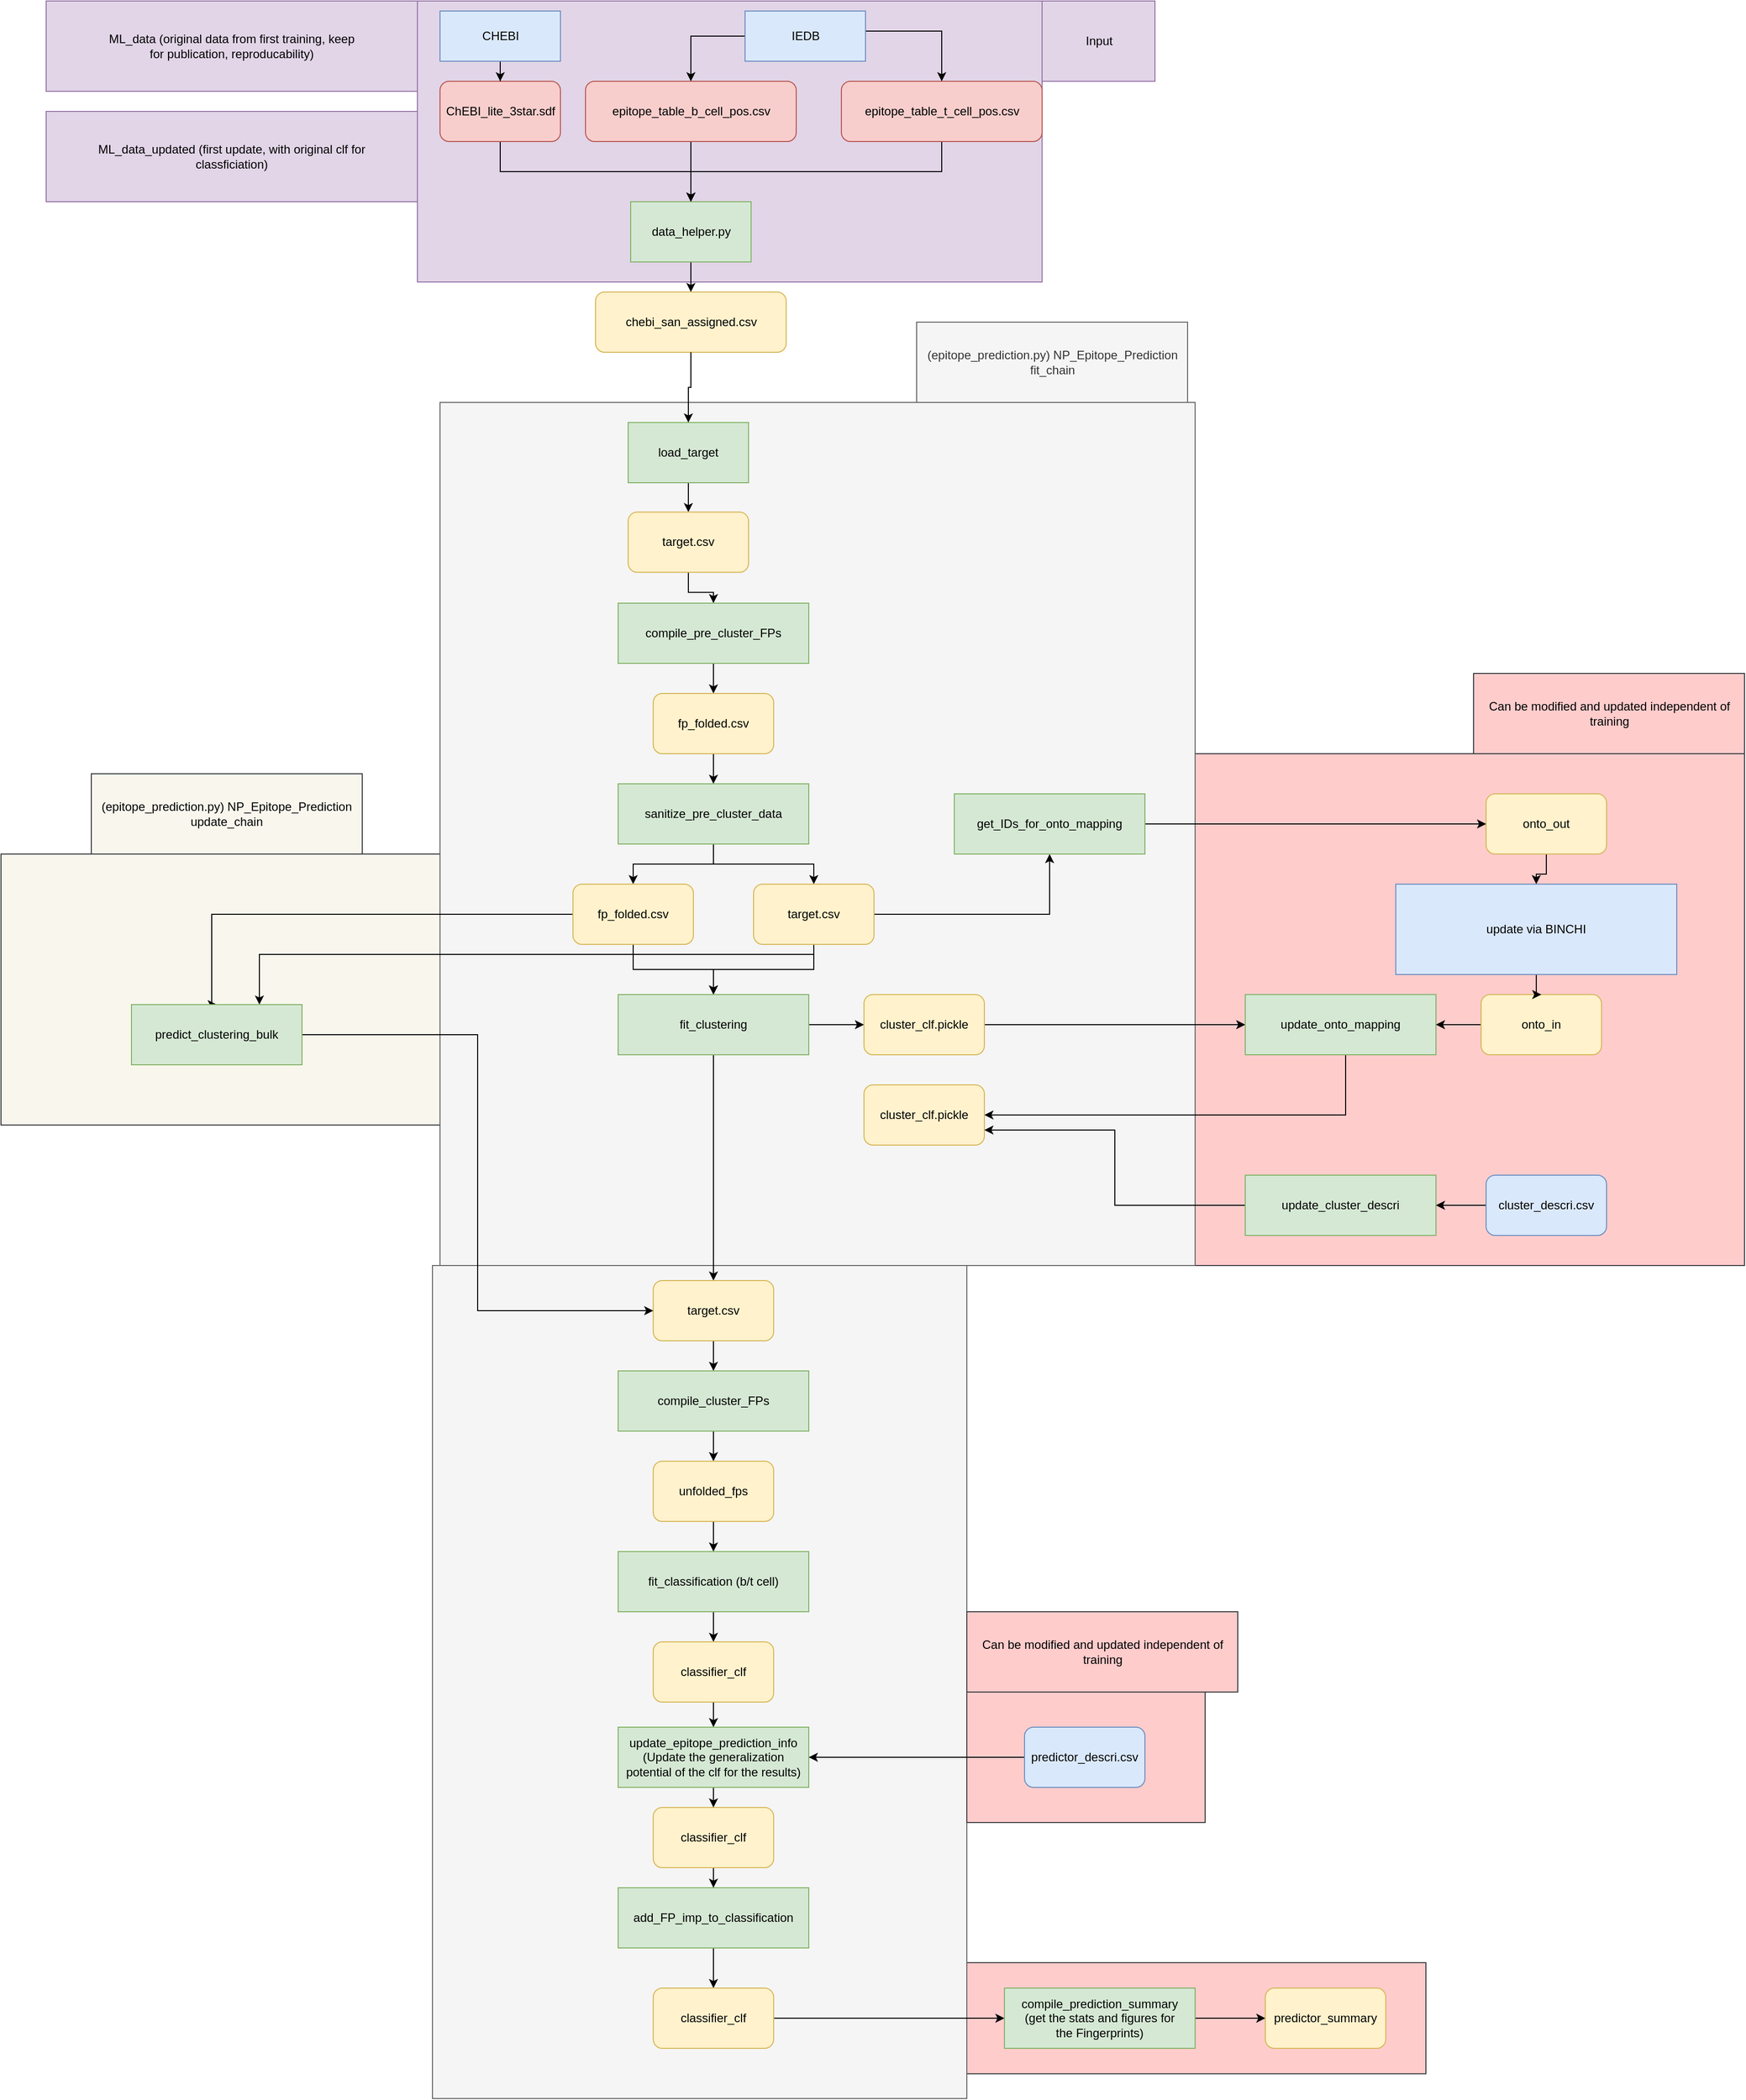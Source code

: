 <mxfile version="12.6.5" type="device"><diagram id="v42yqU_wJccwrDfe3g22" name="Page-1"><mxGraphModel dx="2205" dy="958" grid="1" gridSize="10" guides="1" tooltips="1" connect="1" arrows="1" fold="1" page="1" pageScale="1" pageWidth="850" pageHeight="1100" math="0" shadow="0"><root><mxCell id="0"/><mxCell id="1" parent="0"/><mxCell id="EV8JF4BcdDpDNhx70Fzv-6" value="" style="whiteSpace=wrap;html=1;fillColor=#e1d5e7;strokeColor=#9673a6;" parent="1" vertex="1"><mxGeometry x="45" y="10" width="622.5" height="280" as="geometry"/></mxCell><mxCell id="EV8JF4BcdDpDNhx70Fzv-5" value="" style="whiteSpace=wrap;html=1;fillColor=#ffcccc;strokeColor=#36393d;" parent="1" vertex="1"><mxGeometry x="592.5" y="1964.65" width="457.5" height="110.71" as="geometry"/></mxCell><mxCell id="MuziYUPSG6fZanK1Pik6-85" value="" style="whiteSpace=wrap;html=1;fillColor=#ffcccc;strokeColor=#36393d;" parent="1" vertex="1"><mxGeometry x="820" y="760" width="547.5" height="510" as="geometry"/></mxCell><mxCell id="MuziYUPSG6fZanK1Pik6-81" value="" style="whiteSpace=wrap;html=1;fillColor=#f9f7ed;strokeColor=#36393d;" parent="1" vertex="1"><mxGeometry x="-370" y="860" width="437.5" height="270" as="geometry"/></mxCell><mxCell id="iNzbILPo_0dpkZurfO-R-1" value="" style="whiteSpace=wrap;html=1;fillColor=#f5f5f5;strokeColor=#666666;fontColor=#333333;" parent="1" vertex="1"><mxGeometry x="60" y="1270" width="532.5" height="830" as="geometry"/></mxCell><mxCell id="Q9N4pldjydPmjeAi99B0-12" value="" style="edgeStyle=orthogonalEdgeStyle;rounded=0;orthogonalLoop=1;jettySize=auto;html=1;" parent="1" source="Q9N4pldjydPmjeAi99B0-1" target="Q9N4pldjydPmjeAi99B0-11" edge="1"><mxGeometry relative="1" as="geometry"/></mxCell><mxCell id="Q9N4pldjydPmjeAi99B0-1" value="data_helper.py" style="rounded=0;whiteSpace=wrap;html=1;fillColor=#d5e8d4;strokeColor=#82b366;" parent="1" vertex="1"><mxGeometry x="257.5" y="210" width="120" height="60" as="geometry"/></mxCell><mxCell id="Q9N4pldjydPmjeAi99B0-7" style="edgeStyle=orthogonalEdgeStyle;rounded=0;orthogonalLoop=1;jettySize=auto;html=1;" parent="1" source="Q9N4pldjydPmjeAi99B0-4" target="Q9N4pldjydPmjeAi99B0-1" edge="1"><mxGeometry relative="1" as="geometry"><Array as="points"><mxPoint x="127.5" y="180"/><mxPoint x="317.5" y="180"/></Array></mxGeometry></mxCell><mxCell id="Q9N4pldjydPmjeAi99B0-4" value="ChEBI_lite_3star.sdf" style="rounded=1;whiteSpace=wrap;html=1;fillColor=#f8cecc;strokeColor=#b85450;" parent="1" vertex="1"><mxGeometry x="67.5" y="90" width="120" height="60" as="geometry"/></mxCell><mxCell id="Q9N4pldjydPmjeAi99B0-10" value="" style="edgeStyle=orthogonalEdgeStyle;rounded=0;orthogonalLoop=1;jettySize=auto;html=1;" parent="1" source="Q9N4pldjydPmjeAi99B0-5" target="Q9N4pldjydPmjeAi99B0-1" edge="1"><mxGeometry relative="1" as="geometry"/></mxCell><mxCell id="Q9N4pldjydPmjeAi99B0-5" value="epitope_table_b_cell_pos.csv" style="rounded=1;whiteSpace=wrap;html=1;fillColor=#f8cecc;strokeColor=#b85450;" parent="1" vertex="1"><mxGeometry x="212.5" y="90" width="210" height="60" as="geometry"/></mxCell><mxCell id="Q9N4pldjydPmjeAi99B0-9" style="edgeStyle=orthogonalEdgeStyle;rounded=0;orthogonalLoop=1;jettySize=auto;html=1;entryX=0.5;entryY=0;entryDx=0;entryDy=0;" parent="1" source="Q9N4pldjydPmjeAi99B0-6" target="Q9N4pldjydPmjeAi99B0-1" edge="1"><mxGeometry relative="1" as="geometry"><Array as="points"><mxPoint x="567.5" y="180"/><mxPoint x="317.5" y="180"/></Array></mxGeometry></mxCell><mxCell id="Q9N4pldjydPmjeAi99B0-6" value="epitope_table_t_cell_pos.csv" style="rounded=1;whiteSpace=wrap;html=1;fillColor=#f8cecc;strokeColor=#b85450;" parent="1" vertex="1"><mxGeometry x="467.5" y="90" width="200" height="60" as="geometry"/></mxCell><mxCell id="Q9N4pldjydPmjeAi99B0-11" value="chebi_san_assigned.csv" style="rounded=1;whiteSpace=wrap;html=1;fillColor=#fff2cc;strokeColor=#d6b656;" parent="1" vertex="1"><mxGeometry x="222.5" y="300" width="190" height="60" as="geometry"/></mxCell><mxCell id="Q9N4pldjydPmjeAi99B0-13" value="(epitope_prediction.py) NP_Epitope_Prediction&lt;br&gt;fit_chain" style="rounded=0;whiteSpace=wrap;html=1;fillColor=#f5f5f5;strokeColor=#666666;fontColor=#333333;" parent="1" vertex="1"><mxGeometry x="542.5" y="330" width="270" height="80" as="geometry"/></mxCell><mxCell id="Q9N4pldjydPmjeAi99B0-15" value="" style="whiteSpace=wrap;html=1;fillColor=#f5f5f5;strokeColor=#666666;fontColor=#333333;" parent="1" vertex="1"><mxGeometry x="67.5" y="410" width="752.5" height="860" as="geometry"/></mxCell><mxCell id="Q9N4pldjydPmjeAi99B0-21" value="" style="edgeStyle=orthogonalEdgeStyle;rounded=0;orthogonalLoop=1;jettySize=auto;html=1;" parent="1" source="Q9N4pldjydPmjeAi99B0-16" target="Q9N4pldjydPmjeAi99B0-17" edge="1"><mxGeometry relative="1" as="geometry"/></mxCell><mxCell id="Q9N4pldjydPmjeAi99B0-16" value="load_target" style="rounded=0;whiteSpace=wrap;html=1;fillColor=#d5e8d4;strokeColor=#82b366;" parent="1" vertex="1"><mxGeometry x="255" y="430" width="120" height="60" as="geometry"/></mxCell><mxCell id="Q9N4pldjydPmjeAi99B0-23" value="" style="edgeStyle=orthogonalEdgeStyle;rounded=0;orthogonalLoop=1;jettySize=auto;html=1;" parent="1" source="Q9N4pldjydPmjeAi99B0-17" target="Q9N4pldjydPmjeAi99B0-22" edge="1"><mxGeometry relative="1" as="geometry"/></mxCell><mxCell id="Q9N4pldjydPmjeAi99B0-17" value="target.csv" style="rounded=1;whiteSpace=wrap;html=1;fillColor=#fff2cc;strokeColor=#d6b656;" parent="1" vertex="1"><mxGeometry x="255" y="519.29" width="120" height="60" as="geometry"/></mxCell><mxCell id="Q9N4pldjydPmjeAi99B0-18" style="edgeStyle=orthogonalEdgeStyle;rounded=0;orthogonalLoop=1;jettySize=auto;html=1;" parent="1" source="Q9N4pldjydPmjeAi99B0-11" target="Q9N4pldjydPmjeAi99B0-16" edge="1"><mxGeometry relative="1" as="geometry"/></mxCell><mxCell id="Q9N4pldjydPmjeAi99B0-38" value="" style="edgeStyle=orthogonalEdgeStyle;rounded=0;orthogonalLoop=1;jettySize=auto;html=1;" parent="1" source="Q9N4pldjydPmjeAi99B0-22" target="Q9N4pldjydPmjeAi99B0-24" edge="1"><mxGeometry relative="1" as="geometry"/></mxCell><mxCell id="Q9N4pldjydPmjeAi99B0-22" value="compile_pre_cluster_FPs" style="rounded=0;whiteSpace=wrap;html=1;fillColor=#d5e8d4;strokeColor=#82b366;" parent="1" vertex="1"><mxGeometry x="245" y="610" width="190" height="60" as="geometry"/></mxCell><mxCell id="Q9N4pldjydPmjeAi99B0-34" style="edgeStyle=orthogonalEdgeStyle;rounded=0;orthogonalLoop=1;jettySize=auto;html=1;" parent="1" source="Q9N4pldjydPmjeAi99B0-24" target="Q9N4pldjydPmjeAi99B0-28" edge="1"><mxGeometry relative="1" as="geometry"/></mxCell><mxCell id="Q9N4pldjydPmjeAi99B0-24" value="fp_folded.csv" style="rounded=1;whiteSpace=wrap;html=1;fillColor=#fff2cc;strokeColor=#d6b656;" parent="1" vertex="1"><mxGeometry x="280" y="700" width="120" height="60" as="geometry"/></mxCell><mxCell id="Q9N4pldjydPmjeAi99B0-43" style="edgeStyle=orthogonalEdgeStyle;rounded=0;orthogonalLoop=1;jettySize=auto;html=1;entryX=0.5;entryY=0;entryDx=0;entryDy=0;" parent="1" source="Q9N4pldjydPmjeAi99B0-28" target="Q9N4pldjydPmjeAi99B0-41" edge="1"><mxGeometry relative="1" as="geometry"/></mxCell><mxCell id="Q9N4pldjydPmjeAi99B0-44" style="edgeStyle=orthogonalEdgeStyle;rounded=0;orthogonalLoop=1;jettySize=auto;html=1;entryX=0.5;entryY=0;entryDx=0;entryDy=0;" parent="1" source="Q9N4pldjydPmjeAi99B0-28" target="Q9N4pldjydPmjeAi99B0-39" edge="1"><mxGeometry relative="1" as="geometry"/></mxCell><mxCell id="Q9N4pldjydPmjeAi99B0-28" value="sanitize_pre_cluster_data" style="rounded=0;whiteSpace=wrap;html=1;fillColor=#d5e8d4;strokeColor=#82b366;" parent="1" vertex="1"><mxGeometry x="245" y="790" width="190" height="60" as="geometry"/></mxCell><mxCell id="Q9N4pldjydPmjeAi99B0-48" style="edgeStyle=orthogonalEdgeStyle;rounded=0;orthogonalLoop=1;jettySize=auto;html=1;" parent="1" source="Q9N4pldjydPmjeAi99B0-39" target="Q9N4pldjydPmjeAi99B0-45" edge="1"><mxGeometry relative="1" as="geometry"/></mxCell><mxCell id="Q9N4pldjydPmjeAi99B0-89" style="edgeStyle=orthogonalEdgeStyle;rounded=0;orthogonalLoop=1;jettySize=auto;html=1;" parent="1" source="Q9N4pldjydPmjeAi99B0-39" target="Q9N4pldjydPmjeAi99B0-87" edge="1"><mxGeometry relative="1" as="geometry"/></mxCell><mxCell id="MuziYUPSG6fZanK1Pik6-79" style="edgeStyle=orthogonalEdgeStyle;rounded=0;orthogonalLoop=1;jettySize=auto;html=1;entryX=0.75;entryY=0;entryDx=0;entryDy=0;" parent="1" source="Q9N4pldjydPmjeAi99B0-39" target="MuziYUPSG6fZanK1Pik6-74" edge="1"><mxGeometry relative="1" as="geometry"><Array as="points"><mxPoint x="440" y="960"/><mxPoint x="-112" y="960"/></Array></mxGeometry></mxCell><mxCell id="Q9N4pldjydPmjeAi99B0-39" value="target.csv" style="rounded=1;whiteSpace=wrap;html=1;fillColor=#fff2cc;strokeColor=#d6b656;" parent="1" vertex="1"><mxGeometry x="380" y="890" width="120" height="60" as="geometry"/></mxCell><mxCell id="Q9N4pldjydPmjeAi99B0-47" style="edgeStyle=orthogonalEdgeStyle;rounded=0;orthogonalLoop=1;jettySize=auto;html=1;" parent="1" source="Q9N4pldjydPmjeAi99B0-41" target="Q9N4pldjydPmjeAi99B0-45" edge="1"><mxGeometry relative="1" as="geometry"/></mxCell><mxCell id="MuziYUPSG6fZanK1Pik6-78" style="edgeStyle=orthogonalEdgeStyle;rounded=0;orthogonalLoop=1;jettySize=auto;html=1;entryX=0.5;entryY=0;entryDx=0;entryDy=0;" parent="1" source="Q9N4pldjydPmjeAi99B0-41" target="MuziYUPSG6fZanK1Pik6-74" edge="1"><mxGeometry relative="1" as="geometry"><Array as="points"><mxPoint x="-160" y="920"/><mxPoint x="-160" y="1010"/></Array></mxGeometry></mxCell><mxCell id="Q9N4pldjydPmjeAi99B0-41" value="fp_folded.csv" style="rounded=1;whiteSpace=wrap;html=1;fillColor=#fff2cc;strokeColor=#d6b656;" parent="1" vertex="1"><mxGeometry x="200" y="890" width="120" height="60" as="geometry"/></mxCell><mxCell id="Q9N4pldjydPmjeAi99B0-49" value="" style="edgeStyle=orthogonalEdgeStyle;rounded=0;orthogonalLoop=1;jettySize=auto;html=1;" parent="1" source="Q9N4pldjydPmjeAi99B0-45" target="Q9N4pldjydPmjeAi99B0-46" edge="1"><mxGeometry relative="1" as="geometry"/></mxCell><mxCell id="Q9N4pldjydPmjeAi99B0-56" style="edgeStyle=orthogonalEdgeStyle;rounded=0;orthogonalLoop=1;jettySize=auto;html=1;entryX=0;entryY=0.5;entryDx=0;entryDy=0;" parent="1" source="Q9N4pldjydPmjeAi99B0-45" target="Q9N4pldjydPmjeAi99B0-53" edge="1"><mxGeometry relative="1" as="geometry"/></mxCell><mxCell id="Q9N4pldjydPmjeAi99B0-45" value="fit_clustering" style="rounded=0;whiteSpace=wrap;html=1;fillColor=#d5e8d4;strokeColor=#82b366;" parent="1" vertex="1"><mxGeometry x="245" y="1000" width="190" height="60" as="geometry"/></mxCell><mxCell id="Q9N4pldjydPmjeAi99B0-51" value="" style="edgeStyle=orthogonalEdgeStyle;rounded=0;orthogonalLoop=1;jettySize=auto;html=1;" parent="1" source="Q9N4pldjydPmjeAi99B0-46" target="Q9N4pldjydPmjeAi99B0-50" edge="1"><mxGeometry relative="1" as="geometry"/></mxCell><mxCell id="Q9N4pldjydPmjeAi99B0-46" value="target.csv" style="rounded=1;whiteSpace=wrap;html=1;fillColor=#fff2cc;strokeColor=#d6b656;" parent="1" vertex="1"><mxGeometry x="280" y="1285" width="120" height="60" as="geometry"/></mxCell><mxCell id="Q9N4pldjydPmjeAi99B0-57" value="" style="edgeStyle=orthogonalEdgeStyle;rounded=0;orthogonalLoop=1;jettySize=auto;html=1;" parent="1" source="Q9N4pldjydPmjeAi99B0-50" target="Q9N4pldjydPmjeAi99B0-52" edge="1"><mxGeometry relative="1" as="geometry"/></mxCell><mxCell id="Q9N4pldjydPmjeAi99B0-50" value="compile_cluster_FPs" style="rounded=0;whiteSpace=wrap;html=1;fillColor=#d5e8d4;strokeColor=#82b366;" parent="1" vertex="1"><mxGeometry x="245" y="1375" width="190" height="60" as="geometry"/></mxCell><mxCell id="Q9N4pldjydPmjeAi99B0-59" value="" style="edgeStyle=orthogonalEdgeStyle;rounded=0;orthogonalLoop=1;jettySize=auto;html=1;" parent="1" source="Q9N4pldjydPmjeAi99B0-52" target="Q9N4pldjydPmjeAi99B0-58" edge="1"><mxGeometry relative="1" as="geometry"/></mxCell><mxCell id="Q9N4pldjydPmjeAi99B0-52" value="unfolded_fps" style="rounded=1;whiteSpace=wrap;html=1;fillColor=#fff2cc;strokeColor=#d6b656;" parent="1" vertex="1"><mxGeometry x="280" y="1465" width="120" height="60" as="geometry"/></mxCell><mxCell id="Q9N4pldjydPmjeAi99B0-80" style="edgeStyle=orthogonalEdgeStyle;rounded=0;orthogonalLoop=1;jettySize=auto;html=1;" parent="1" source="Q9N4pldjydPmjeAi99B0-53" target="Q9N4pldjydPmjeAi99B0-73" edge="1"><mxGeometry relative="1" as="geometry"/></mxCell><mxCell id="Q9N4pldjydPmjeAi99B0-53" value="cluster_clf.pickle" style="rounded=1;whiteSpace=wrap;html=1;fillColor=#fff2cc;strokeColor=#d6b656;" parent="1" vertex="1"><mxGeometry x="490" y="1000" width="120" height="60" as="geometry"/></mxCell><mxCell id="Q9N4pldjydPmjeAi99B0-61" value="" style="edgeStyle=orthogonalEdgeStyle;rounded=0;orthogonalLoop=1;jettySize=auto;html=1;" parent="1" source="Q9N4pldjydPmjeAi99B0-58" target="Q9N4pldjydPmjeAi99B0-60" edge="1"><mxGeometry relative="1" as="geometry"/></mxCell><mxCell id="Q9N4pldjydPmjeAi99B0-58" value="fit_classification (b/t cell)" style="rounded=0;whiteSpace=wrap;html=1;fillColor=#d5e8d4;strokeColor=#82b366;" parent="1" vertex="1"><mxGeometry x="245" y="1555" width="190" height="60" as="geometry"/></mxCell><mxCell id="0ABo3NC11jkggJfY3nhd-12" value="" style="edgeStyle=orthogonalEdgeStyle;rounded=0;orthogonalLoop=1;jettySize=auto;html=1;" edge="1" parent="1" source="Q9N4pldjydPmjeAi99B0-60" target="0ABo3NC11jkggJfY3nhd-11"><mxGeometry relative="1" as="geometry"/></mxCell><mxCell id="Q9N4pldjydPmjeAi99B0-60" value="classifier_clf" style="rounded=1;whiteSpace=wrap;html=1;fillColor=#fff2cc;strokeColor=#d6b656;" parent="1" vertex="1"><mxGeometry x="280" y="1645" width="120" height="60" as="geometry"/></mxCell><mxCell id="Q9N4pldjydPmjeAi99B0-84" style="edgeStyle=orthogonalEdgeStyle;rounded=0;orthogonalLoop=1;jettySize=auto;html=1;entryX=1;entryY=0.5;entryDx=0;entryDy=0;" parent="1" source="Q9N4pldjydPmjeAi99B0-73" target="Q9N4pldjydPmjeAi99B0-79" edge="1"><mxGeometry relative="1" as="geometry"><Array as="points"><mxPoint x="970" y="1120"/></Array></mxGeometry></mxCell><mxCell id="Q9N4pldjydPmjeAi99B0-73" value="update_onto_mapping" style="rounded=0;whiteSpace=wrap;html=1;fillColor=#d5e8d4;strokeColor=#82b366;" parent="1" vertex="1"><mxGeometry x="870" y="1000" width="190" height="60" as="geometry"/></mxCell><mxCell id="Q9N4pldjydPmjeAi99B0-77" style="edgeStyle=orthogonalEdgeStyle;rounded=0;orthogonalLoop=1;jettySize=auto;html=1;entryX=1;entryY=0.5;entryDx=0;entryDy=0;" parent="1" source="Q9N4pldjydPmjeAi99B0-76" target="Q9N4pldjydPmjeAi99B0-73" edge="1"><mxGeometry relative="1" as="geometry"/></mxCell><mxCell id="Q9N4pldjydPmjeAi99B0-76" value="onto_in" style="rounded=1;whiteSpace=wrap;html=1;fillColor=#fff2cc;strokeColor=#d6b656;" parent="1" vertex="1"><mxGeometry x="1105" y="1000" width="120" height="60" as="geometry"/></mxCell><mxCell id="Q9N4pldjydPmjeAi99B0-79" value="cluster_clf.pickle" style="rounded=1;whiteSpace=wrap;html=1;fillColor=#fff2cc;strokeColor=#d6b656;" parent="1" vertex="1"><mxGeometry x="490" y="1090" width="120" height="60" as="geometry"/></mxCell><mxCell id="Q9N4pldjydPmjeAi99B0-104" style="edgeStyle=orthogonalEdgeStyle;rounded=0;orthogonalLoop=1;jettySize=auto;html=1;" parent="1" source="Q9N4pldjydPmjeAi99B0-85" target="Q9N4pldjydPmjeAi99B0-91" edge="1"><mxGeometry relative="1" as="geometry"/></mxCell><mxCell id="Q9N4pldjydPmjeAi99B0-85" value="onto_out" style="rounded=1;whiteSpace=wrap;html=1;fillColor=#fff2cc;strokeColor=#d6b656;" parent="1" vertex="1"><mxGeometry x="1110" y="800" width="120" height="60" as="geometry"/></mxCell><mxCell id="Q9N4pldjydPmjeAi99B0-90" style="edgeStyle=orthogonalEdgeStyle;rounded=0;orthogonalLoop=1;jettySize=auto;html=1;entryX=0;entryY=0.5;entryDx=0;entryDy=0;" parent="1" source="Q9N4pldjydPmjeAi99B0-87" target="Q9N4pldjydPmjeAi99B0-85" edge="1"><mxGeometry relative="1" as="geometry"/></mxCell><mxCell id="Q9N4pldjydPmjeAi99B0-87" value="get_IDs_for_onto_mapping" style="rounded=0;whiteSpace=wrap;html=1;fillColor=#d5e8d4;strokeColor=#82b366;" parent="1" vertex="1"><mxGeometry x="580" y="800" width="190" height="60" as="geometry"/></mxCell><mxCell id="Q9N4pldjydPmjeAi99B0-105" style="edgeStyle=orthogonalEdgeStyle;rounded=0;orthogonalLoop=1;jettySize=auto;html=1;" parent="1" source="Q9N4pldjydPmjeAi99B0-91" target="Q9N4pldjydPmjeAi99B0-76" edge="1"><mxGeometry relative="1" as="geometry"/></mxCell><mxCell id="Q9N4pldjydPmjeAi99B0-91" value="update via BINCHI" style="rounded=0;whiteSpace=wrap;html=1;fillColor=#dae8fc;strokeColor=#6c8ebf;" parent="1" vertex="1"><mxGeometry x="1020" y="890" width="280" height="90" as="geometry"/></mxCell><mxCell id="Q9N4pldjydPmjeAi99B0-98" style="edgeStyle=orthogonalEdgeStyle;rounded=0;orthogonalLoop=1;jettySize=auto;html=1;entryX=0.5;entryY=0;entryDx=0;entryDy=0;" parent="1" source="Q9N4pldjydPmjeAi99B0-92" target="Q9N4pldjydPmjeAi99B0-4" edge="1"><mxGeometry relative="1" as="geometry"/></mxCell><mxCell id="Q9N4pldjydPmjeAi99B0-92" value="CHEBI" style="rounded=0;whiteSpace=wrap;html=1;fillColor=#dae8fc;strokeColor=#6c8ebf;" parent="1" vertex="1"><mxGeometry x="67.5" y="20" width="120" height="50" as="geometry"/></mxCell><mxCell id="Q9N4pldjydPmjeAi99B0-94" style="edgeStyle=orthogonalEdgeStyle;rounded=0;orthogonalLoop=1;jettySize=auto;html=1;entryX=0.5;entryY=0;entryDx=0;entryDy=0;" parent="1" source="Q9N4pldjydPmjeAi99B0-93" target="Q9N4pldjydPmjeAi99B0-6" edge="1"><mxGeometry relative="1" as="geometry"><Array as="points"><mxPoint x="431.5" y="40"/><mxPoint x="567.5" y="40"/></Array></mxGeometry></mxCell><mxCell id="Q9N4pldjydPmjeAi99B0-95" style="edgeStyle=orthogonalEdgeStyle;rounded=0;orthogonalLoop=1;jettySize=auto;html=1;entryX=0.5;entryY=0;entryDx=0;entryDy=0;" parent="1" source="Q9N4pldjydPmjeAi99B0-93" target="Q9N4pldjydPmjeAi99B0-5" edge="1"><mxGeometry relative="1" as="geometry"><Array as="points"><mxPoint x="317.5" y="45"/></Array></mxGeometry></mxCell><mxCell id="Q9N4pldjydPmjeAi99B0-93" value="IEDB" style="rounded=0;whiteSpace=wrap;html=1;fillColor=#dae8fc;strokeColor=#6c8ebf;" parent="1" vertex="1"><mxGeometry x="371.5" y="20" width="120" height="50" as="geometry"/></mxCell><mxCell id="Q9N4pldjydPmjeAi99B0-102" value="" style="edgeStyle=orthogonalEdgeStyle;rounded=0;orthogonalLoop=1;jettySize=auto;html=1;" parent="1" source="Q9N4pldjydPmjeAi99B0-99" target="Q9N4pldjydPmjeAi99B0-101" edge="1"><mxGeometry relative="1" as="geometry"/></mxCell><mxCell id="Q9N4pldjydPmjeAi99B0-99" value="add_FP_imp_to_classification" style="rounded=0;whiteSpace=wrap;html=1;fillColor=#d5e8d4;strokeColor=#82b366;" parent="1" vertex="1"><mxGeometry x="245" y="1890" width="190" height="60" as="geometry"/></mxCell><mxCell id="EV8JF4BcdDpDNhx70Fzv-2" style="edgeStyle=orthogonalEdgeStyle;rounded=0;orthogonalLoop=1;jettySize=auto;html=1;" parent="1" source="Q9N4pldjydPmjeAi99B0-101" target="EV8JF4BcdDpDNhx70Fzv-1" edge="1"><mxGeometry relative="1" as="geometry"/></mxCell><mxCell id="Q9N4pldjydPmjeAi99B0-101" value="classifier_clf" style="rounded=1;whiteSpace=wrap;html=1;fillColor=#fff2cc;strokeColor=#d6b656;" parent="1" vertex="1"><mxGeometry x="280" y="1990" width="120" height="60" as="geometry"/></mxCell><mxCell id="iNzbILPo_0dpkZurfO-R-2" style="edgeStyle=orthogonalEdgeStyle;rounded=0;orthogonalLoop=1;jettySize=auto;html=1;entryX=1;entryY=0.75;entryDx=0;entryDy=0;" parent="1" source="Q9N4pldjydPmjeAi99B0-119" target="Q9N4pldjydPmjeAi99B0-79" edge="1"><mxGeometry relative="1" as="geometry"/></mxCell><mxCell id="Q9N4pldjydPmjeAi99B0-119" value="update_cluster_descri" style="rounded=0;whiteSpace=wrap;html=1;fillColor=#d5e8d4;strokeColor=#82b366;" parent="1" vertex="1"><mxGeometry x="870" y="1180" width="190" height="60" as="geometry"/></mxCell><mxCell id="Q9N4pldjydPmjeAi99B0-122" value="" style="edgeStyle=orthogonalEdgeStyle;rounded=0;orthogonalLoop=1;jettySize=auto;html=1;" parent="1" source="Q9N4pldjydPmjeAi99B0-121" target="Q9N4pldjydPmjeAi99B0-119" edge="1"><mxGeometry relative="1" as="geometry"/></mxCell><mxCell id="Q9N4pldjydPmjeAi99B0-121" value="cluster_descri.csv" style="rounded=1;whiteSpace=wrap;html=1;fillColor=#dae8fc;strokeColor=#6c8ebf;" parent="1" vertex="1"><mxGeometry x="1110" y="1180" width="120" height="60" as="geometry"/></mxCell><mxCell id="MuziYUPSG6fZanK1Pik6-1" value="(epitope_prediction.py) NP_Epitope_Prediction&lt;br&gt;update_chain" style="rounded=0;whiteSpace=wrap;html=1;fillColor=#f9f7ed;strokeColor=#36393d;" parent="1" vertex="1"><mxGeometry x="-280.0" y="780" width="270" height="80" as="geometry"/></mxCell><mxCell id="MuziYUPSG6fZanK1Pik6-80" style="edgeStyle=orthogonalEdgeStyle;rounded=0;orthogonalLoop=1;jettySize=auto;html=1;entryX=0;entryY=0.5;entryDx=0;entryDy=0;" parent="1" source="MuziYUPSG6fZanK1Pik6-74" target="Q9N4pldjydPmjeAi99B0-46" edge="1"><mxGeometry relative="1" as="geometry"/></mxCell><mxCell id="MuziYUPSG6fZanK1Pik6-74" value="predict_clustering_bulk" style="rounded=0;whiteSpace=wrap;html=1;fillColor=#d5e8d4;strokeColor=#82b366;" parent="1" vertex="1"><mxGeometry x="-240" y="1010" width="170" height="60" as="geometry"/></mxCell><mxCell id="MuziYUPSG6fZanK1Pik6-83" value="ML_data (original data from first training, keep&lt;br&gt;for publication, reproducability)" style="rounded=0;whiteSpace=wrap;html=1;fillColor=#e1d5e7;strokeColor=#9673a6;" parent="1" vertex="1"><mxGeometry x="-325" y="10" width="370" height="90" as="geometry"/></mxCell><mxCell id="MuziYUPSG6fZanK1Pik6-84" value="ML_data_updated (first update, with original clf for&lt;br&gt;classficiation)" style="rounded=0;whiteSpace=wrap;html=1;fillColor=#e1d5e7;strokeColor=#9673a6;" parent="1" vertex="1"><mxGeometry x="-325" y="120" width="370" height="90" as="geometry"/></mxCell><mxCell id="MuziYUPSG6fZanK1Pik6-86" value="Can be modified and updated independent of&lt;br&gt;training" style="rounded=0;whiteSpace=wrap;html=1;fillColor=#ffcccc;strokeColor=#36393d;" parent="1" vertex="1"><mxGeometry x="1097.5" y="680" width="270" height="80" as="geometry"/></mxCell><mxCell id="EV8JF4BcdDpDNhx70Fzv-4" style="edgeStyle=orthogonalEdgeStyle;rounded=0;orthogonalLoop=1;jettySize=auto;html=1;" parent="1" source="EV8JF4BcdDpDNhx70Fzv-1" target="EV8JF4BcdDpDNhx70Fzv-3" edge="1"><mxGeometry relative="1" as="geometry"/></mxCell><mxCell id="EV8JF4BcdDpDNhx70Fzv-1" value="compile_prediction_summary&lt;br&gt;(get the stats and figures for &lt;br&gt;the Fingerprints)" style="rounded=0;whiteSpace=wrap;html=1;fillColor=#d5e8d4;strokeColor=#82b366;" parent="1" vertex="1"><mxGeometry x="630" y="1990" width="190" height="60" as="geometry"/></mxCell><mxCell id="EV8JF4BcdDpDNhx70Fzv-3" value="predictor_summary" style="rounded=1;whiteSpace=wrap;html=1;fillColor=#fff2cc;strokeColor=#d6b656;" parent="1" vertex="1"><mxGeometry x="890" y="1990" width="120" height="60" as="geometry"/></mxCell><mxCell id="EV8JF4BcdDpDNhx70Fzv-7" value="Input" style="rounded=0;whiteSpace=wrap;html=1;fillColor=#e1d5e7;strokeColor=#9673a6;" parent="1" vertex="1"><mxGeometry x="667.5" y="10" width="112.5" height="80" as="geometry"/></mxCell><mxCell id="0ABo3NC11jkggJfY3nhd-20" value="" style="edgeStyle=orthogonalEdgeStyle;rounded=0;orthogonalLoop=1;jettySize=auto;html=1;" edge="1" parent="1" source="0ABo3NC11jkggJfY3nhd-10"><mxGeometry relative="1" as="geometry"><mxPoint x="340" y="1890" as="targetPoint"/></mxGeometry></mxCell><mxCell id="0ABo3NC11jkggJfY3nhd-10" value="classifier_clf" style="rounded=1;whiteSpace=wrap;html=1;fillColor=#fff2cc;strokeColor=#d6b656;" vertex="1" parent="1"><mxGeometry x="280" y="1810" width="120" height="60" as="geometry"/></mxCell><mxCell id="0ABo3NC11jkggJfY3nhd-18" value="" style="edgeStyle=orthogonalEdgeStyle;rounded=0;orthogonalLoop=1;jettySize=auto;html=1;" edge="1" parent="1" source="0ABo3NC11jkggJfY3nhd-11"><mxGeometry relative="1" as="geometry"><mxPoint x="340" y="1810" as="targetPoint"/><Array as="points"><mxPoint x="340" y="1810"/><mxPoint x="340" y="1810"/></Array></mxGeometry></mxCell><mxCell id="0ABo3NC11jkggJfY3nhd-11" value="update_epitope_prediction_info&lt;br&gt;(Update the generalization potential of the clf for the results)" style="rounded=0;whiteSpace=wrap;html=1;fillColor=#d5e8d4;strokeColor=#82b366;" vertex="1" parent="1"><mxGeometry x="245" y="1730" width="190" height="60" as="geometry"/></mxCell><mxCell id="0ABo3NC11jkggJfY3nhd-21" value="" style="whiteSpace=wrap;html=1;fillColor=#ffcccc;strokeColor=#36393d;" vertex="1" parent="1"><mxGeometry x="592.5" y="1695" width="237.5" height="130" as="geometry"/></mxCell><mxCell id="0ABo3NC11jkggJfY3nhd-23" style="edgeStyle=orthogonalEdgeStyle;rounded=0;orthogonalLoop=1;jettySize=auto;html=1;entryX=1;entryY=0.5;entryDx=0;entryDy=0;" edge="1" parent="1" source="0ABo3NC11jkggJfY3nhd-22" target="0ABo3NC11jkggJfY3nhd-11"><mxGeometry relative="1" as="geometry"/></mxCell><mxCell id="0ABo3NC11jkggJfY3nhd-22" value="predictor_descri.csv" style="rounded=1;whiteSpace=wrap;html=1;fillColor=#dae8fc;strokeColor=#6c8ebf;" vertex="1" parent="1"><mxGeometry x="650" y="1730" width="120" height="60" as="geometry"/></mxCell><mxCell id="0ABo3NC11jkggJfY3nhd-24" value="Can be modified and updated independent of&lt;br&gt;training" style="rounded=0;whiteSpace=wrap;html=1;fillColor=#ffcccc;strokeColor=#36393d;" vertex="1" parent="1"><mxGeometry x="592.5" y="1615" width="270" height="80" as="geometry"/></mxCell></root></mxGraphModel></diagram></mxfile>